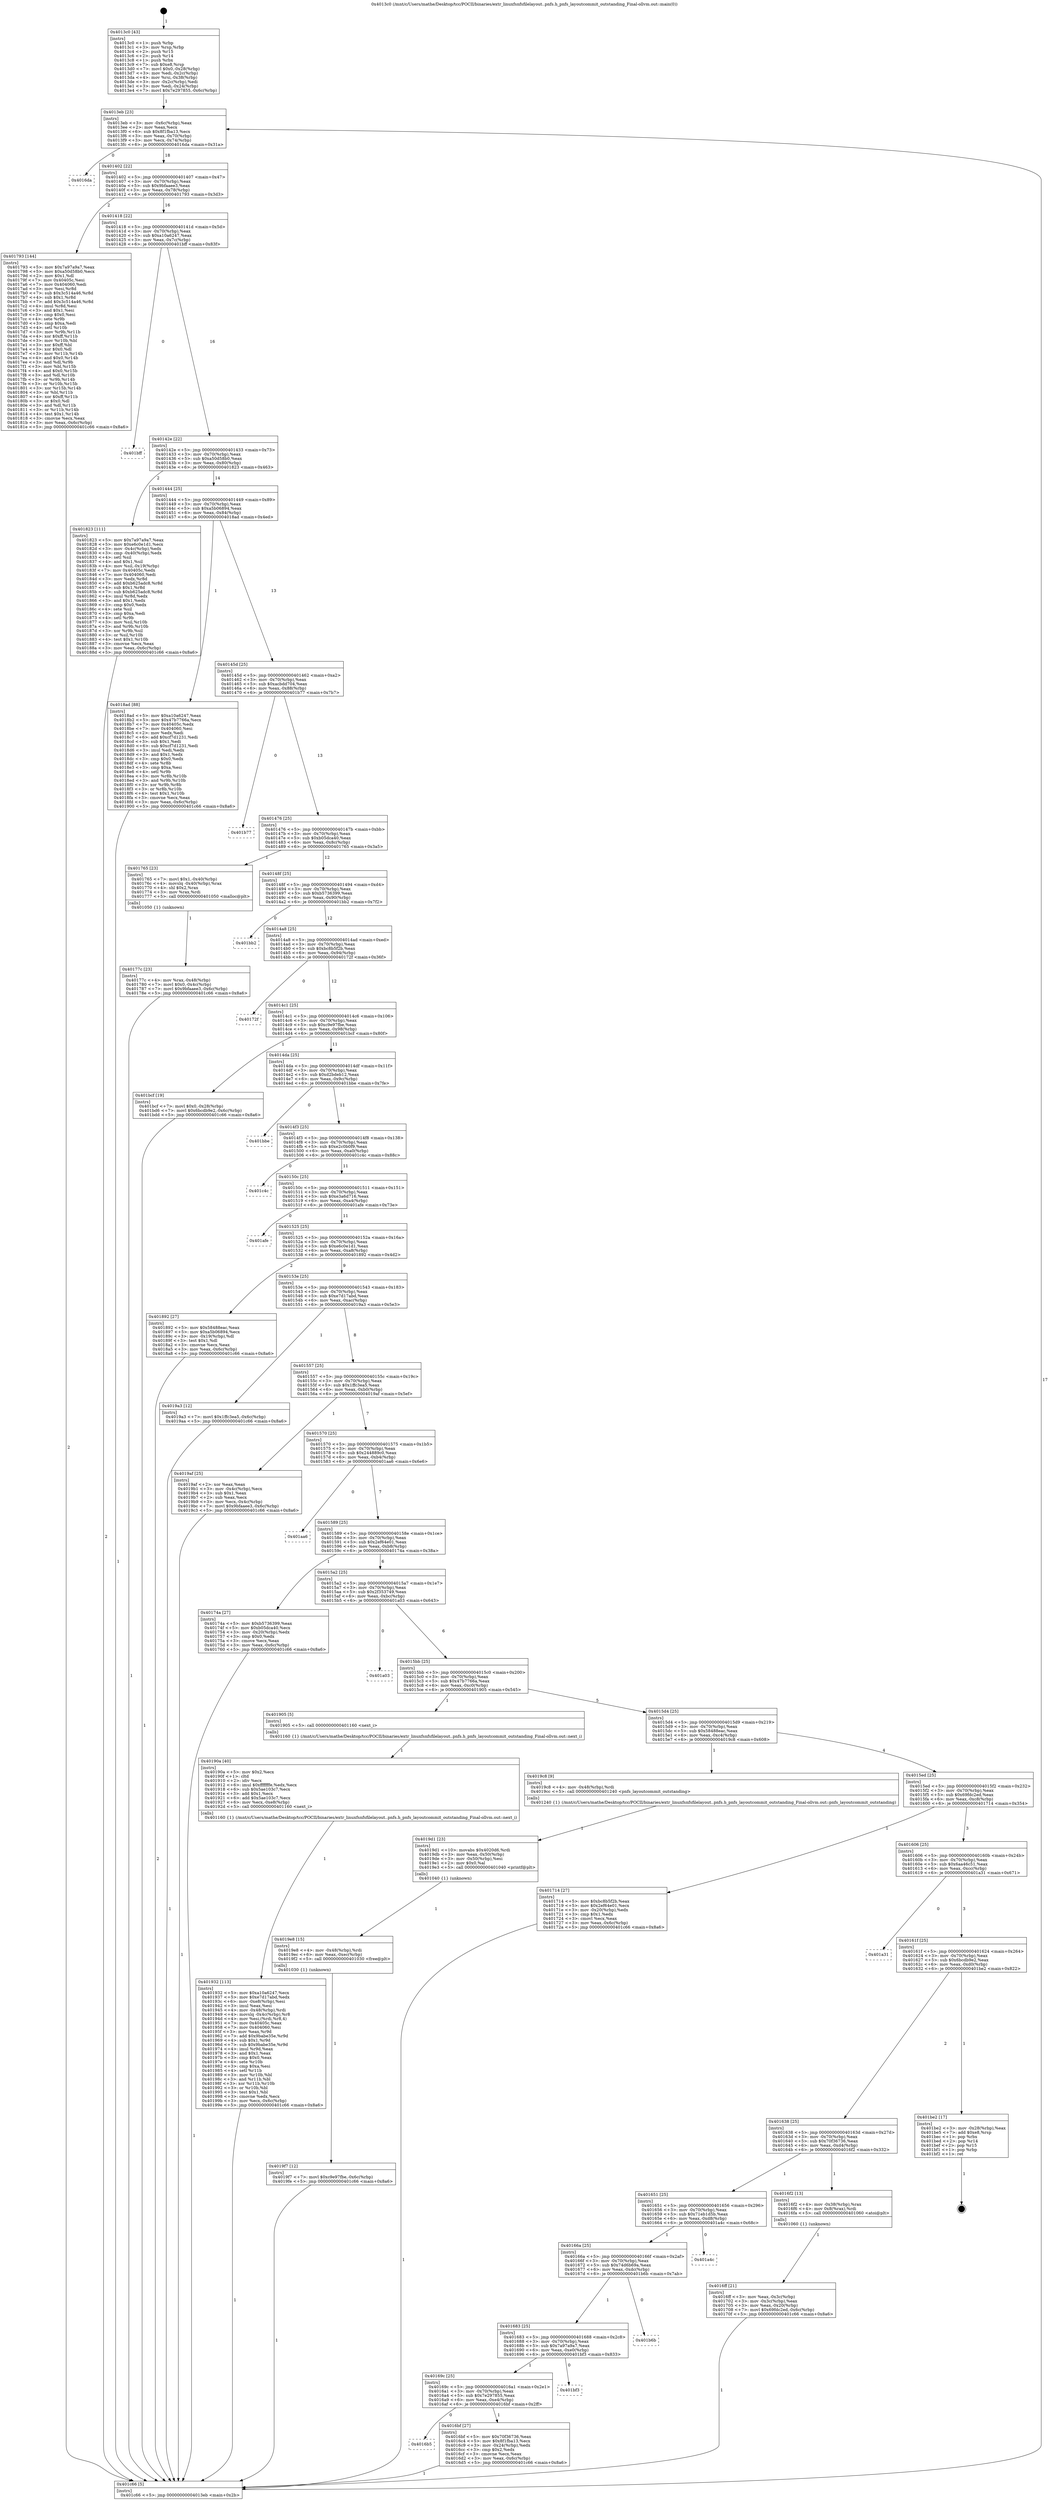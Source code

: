 digraph "0x4013c0" {
  label = "0x4013c0 (/mnt/c/Users/mathe/Desktop/tcc/POCII/binaries/extr_linuxfsnfsfilelayout..pnfs.h_pnfs_layoutcommit_outstanding_Final-ollvm.out::main(0))"
  labelloc = "t"
  node[shape=record]

  Entry [label="",width=0.3,height=0.3,shape=circle,fillcolor=black,style=filled]
  "0x4013eb" [label="{
     0x4013eb [23]\l
     | [instrs]\l
     &nbsp;&nbsp;0x4013eb \<+3\>: mov -0x6c(%rbp),%eax\l
     &nbsp;&nbsp;0x4013ee \<+2\>: mov %eax,%ecx\l
     &nbsp;&nbsp;0x4013f0 \<+6\>: sub $0x8f1fba13,%ecx\l
     &nbsp;&nbsp;0x4013f6 \<+3\>: mov %eax,-0x70(%rbp)\l
     &nbsp;&nbsp;0x4013f9 \<+3\>: mov %ecx,-0x74(%rbp)\l
     &nbsp;&nbsp;0x4013fc \<+6\>: je 00000000004016da \<main+0x31a\>\l
  }"]
  "0x4016da" [label="{
     0x4016da\l
  }", style=dashed]
  "0x401402" [label="{
     0x401402 [22]\l
     | [instrs]\l
     &nbsp;&nbsp;0x401402 \<+5\>: jmp 0000000000401407 \<main+0x47\>\l
     &nbsp;&nbsp;0x401407 \<+3\>: mov -0x70(%rbp),%eax\l
     &nbsp;&nbsp;0x40140a \<+5\>: sub $0x9bfaaee3,%eax\l
     &nbsp;&nbsp;0x40140f \<+3\>: mov %eax,-0x78(%rbp)\l
     &nbsp;&nbsp;0x401412 \<+6\>: je 0000000000401793 \<main+0x3d3\>\l
  }"]
  Exit [label="",width=0.3,height=0.3,shape=circle,fillcolor=black,style=filled,peripheries=2]
  "0x401793" [label="{
     0x401793 [144]\l
     | [instrs]\l
     &nbsp;&nbsp;0x401793 \<+5\>: mov $0x7a97a9a7,%eax\l
     &nbsp;&nbsp;0x401798 \<+5\>: mov $0xa50d58b0,%ecx\l
     &nbsp;&nbsp;0x40179d \<+2\>: mov $0x1,%dl\l
     &nbsp;&nbsp;0x40179f \<+7\>: mov 0x40405c,%esi\l
     &nbsp;&nbsp;0x4017a6 \<+7\>: mov 0x404060,%edi\l
     &nbsp;&nbsp;0x4017ad \<+3\>: mov %esi,%r8d\l
     &nbsp;&nbsp;0x4017b0 \<+7\>: sub $0x3c514a46,%r8d\l
     &nbsp;&nbsp;0x4017b7 \<+4\>: sub $0x1,%r8d\l
     &nbsp;&nbsp;0x4017bb \<+7\>: add $0x3c514a46,%r8d\l
     &nbsp;&nbsp;0x4017c2 \<+4\>: imul %r8d,%esi\l
     &nbsp;&nbsp;0x4017c6 \<+3\>: and $0x1,%esi\l
     &nbsp;&nbsp;0x4017c9 \<+3\>: cmp $0x0,%esi\l
     &nbsp;&nbsp;0x4017cc \<+4\>: sete %r9b\l
     &nbsp;&nbsp;0x4017d0 \<+3\>: cmp $0xa,%edi\l
     &nbsp;&nbsp;0x4017d3 \<+4\>: setl %r10b\l
     &nbsp;&nbsp;0x4017d7 \<+3\>: mov %r9b,%r11b\l
     &nbsp;&nbsp;0x4017da \<+4\>: xor $0xff,%r11b\l
     &nbsp;&nbsp;0x4017de \<+3\>: mov %r10b,%bl\l
     &nbsp;&nbsp;0x4017e1 \<+3\>: xor $0xff,%bl\l
     &nbsp;&nbsp;0x4017e4 \<+3\>: xor $0x0,%dl\l
     &nbsp;&nbsp;0x4017e7 \<+3\>: mov %r11b,%r14b\l
     &nbsp;&nbsp;0x4017ea \<+4\>: and $0x0,%r14b\l
     &nbsp;&nbsp;0x4017ee \<+3\>: and %dl,%r9b\l
     &nbsp;&nbsp;0x4017f1 \<+3\>: mov %bl,%r15b\l
     &nbsp;&nbsp;0x4017f4 \<+4\>: and $0x0,%r15b\l
     &nbsp;&nbsp;0x4017f8 \<+3\>: and %dl,%r10b\l
     &nbsp;&nbsp;0x4017fb \<+3\>: or %r9b,%r14b\l
     &nbsp;&nbsp;0x4017fe \<+3\>: or %r10b,%r15b\l
     &nbsp;&nbsp;0x401801 \<+3\>: xor %r15b,%r14b\l
     &nbsp;&nbsp;0x401804 \<+3\>: or %bl,%r11b\l
     &nbsp;&nbsp;0x401807 \<+4\>: xor $0xff,%r11b\l
     &nbsp;&nbsp;0x40180b \<+3\>: or $0x0,%dl\l
     &nbsp;&nbsp;0x40180e \<+3\>: and %dl,%r11b\l
     &nbsp;&nbsp;0x401811 \<+3\>: or %r11b,%r14b\l
     &nbsp;&nbsp;0x401814 \<+4\>: test $0x1,%r14b\l
     &nbsp;&nbsp;0x401818 \<+3\>: cmovne %ecx,%eax\l
     &nbsp;&nbsp;0x40181b \<+3\>: mov %eax,-0x6c(%rbp)\l
     &nbsp;&nbsp;0x40181e \<+5\>: jmp 0000000000401c66 \<main+0x8a6\>\l
  }"]
  "0x401418" [label="{
     0x401418 [22]\l
     | [instrs]\l
     &nbsp;&nbsp;0x401418 \<+5\>: jmp 000000000040141d \<main+0x5d\>\l
     &nbsp;&nbsp;0x40141d \<+3\>: mov -0x70(%rbp),%eax\l
     &nbsp;&nbsp;0x401420 \<+5\>: sub $0xa10a6247,%eax\l
     &nbsp;&nbsp;0x401425 \<+3\>: mov %eax,-0x7c(%rbp)\l
     &nbsp;&nbsp;0x401428 \<+6\>: je 0000000000401bff \<main+0x83f\>\l
  }"]
  "0x4019f7" [label="{
     0x4019f7 [12]\l
     | [instrs]\l
     &nbsp;&nbsp;0x4019f7 \<+7\>: movl $0xc9e97fbe,-0x6c(%rbp)\l
     &nbsp;&nbsp;0x4019fe \<+5\>: jmp 0000000000401c66 \<main+0x8a6\>\l
  }"]
  "0x401bff" [label="{
     0x401bff\l
  }", style=dashed]
  "0x40142e" [label="{
     0x40142e [22]\l
     | [instrs]\l
     &nbsp;&nbsp;0x40142e \<+5\>: jmp 0000000000401433 \<main+0x73\>\l
     &nbsp;&nbsp;0x401433 \<+3\>: mov -0x70(%rbp),%eax\l
     &nbsp;&nbsp;0x401436 \<+5\>: sub $0xa50d58b0,%eax\l
     &nbsp;&nbsp;0x40143b \<+3\>: mov %eax,-0x80(%rbp)\l
     &nbsp;&nbsp;0x40143e \<+6\>: je 0000000000401823 \<main+0x463\>\l
  }"]
  "0x4019e8" [label="{
     0x4019e8 [15]\l
     | [instrs]\l
     &nbsp;&nbsp;0x4019e8 \<+4\>: mov -0x48(%rbp),%rdi\l
     &nbsp;&nbsp;0x4019ec \<+6\>: mov %eax,-0xec(%rbp)\l
     &nbsp;&nbsp;0x4019f2 \<+5\>: call 0000000000401030 \<free@plt\>\l
     | [calls]\l
     &nbsp;&nbsp;0x401030 \{1\} (unknown)\l
  }"]
  "0x401823" [label="{
     0x401823 [111]\l
     | [instrs]\l
     &nbsp;&nbsp;0x401823 \<+5\>: mov $0x7a97a9a7,%eax\l
     &nbsp;&nbsp;0x401828 \<+5\>: mov $0xe6c0e1d1,%ecx\l
     &nbsp;&nbsp;0x40182d \<+3\>: mov -0x4c(%rbp),%edx\l
     &nbsp;&nbsp;0x401830 \<+3\>: cmp -0x40(%rbp),%edx\l
     &nbsp;&nbsp;0x401833 \<+4\>: setl %sil\l
     &nbsp;&nbsp;0x401837 \<+4\>: and $0x1,%sil\l
     &nbsp;&nbsp;0x40183b \<+4\>: mov %sil,-0x19(%rbp)\l
     &nbsp;&nbsp;0x40183f \<+7\>: mov 0x40405c,%edx\l
     &nbsp;&nbsp;0x401846 \<+7\>: mov 0x404060,%edi\l
     &nbsp;&nbsp;0x40184d \<+3\>: mov %edx,%r8d\l
     &nbsp;&nbsp;0x401850 \<+7\>: add $0xb625adc8,%r8d\l
     &nbsp;&nbsp;0x401857 \<+4\>: sub $0x1,%r8d\l
     &nbsp;&nbsp;0x40185b \<+7\>: sub $0xb625adc8,%r8d\l
     &nbsp;&nbsp;0x401862 \<+4\>: imul %r8d,%edx\l
     &nbsp;&nbsp;0x401866 \<+3\>: and $0x1,%edx\l
     &nbsp;&nbsp;0x401869 \<+3\>: cmp $0x0,%edx\l
     &nbsp;&nbsp;0x40186c \<+4\>: sete %sil\l
     &nbsp;&nbsp;0x401870 \<+3\>: cmp $0xa,%edi\l
     &nbsp;&nbsp;0x401873 \<+4\>: setl %r9b\l
     &nbsp;&nbsp;0x401877 \<+3\>: mov %sil,%r10b\l
     &nbsp;&nbsp;0x40187a \<+3\>: and %r9b,%r10b\l
     &nbsp;&nbsp;0x40187d \<+3\>: xor %r9b,%sil\l
     &nbsp;&nbsp;0x401880 \<+3\>: or %sil,%r10b\l
     &nbsp;&nbsp;0x401883 \<+4\>: test $0x1,%r10b\l
     &nbsp;&nbsp;0x401887 \<+3\>: cmovne %ecx,%eax\l
     &nbsp;&nbsp;0x40188a \<+3\>: mov %eax,-0x6c(%rbp)\l
     &nbsp;&nbsp;0x40188d \<+5\>: jmp 0000000000401c66 \<main+0x8a6\>\l
  }"]
  "0x401444" [label="{
     0x401444 [25]\l
     | [instrs]\l
     &nbsp;&nbsp;0x401444 \<+5\>: jmp 0000000000401449 \<main+0x89\>\l
     &nbsp;&nbsp;0x401449 \<+3\>: mov -0x70(%rbp),%eax\l
     &nbsp;&nbsp;0x40144c \<+5\>: sub $0xa5b06894,%eax\l
     &nbsp;&nbsp;0x401451 \<+6\>: mov %eax,-0x84(%rbp)\l
     &nbsp;&nbsp;0x401457 \<+6\>: je 00000000004018ad \<main+0x4ed\>\l
  }"]
  "0x4019d1" [label="{
     0x4019d1 [23]\l
     | [instrs]\l
     &nbsp;&nbsp;0x4019d1 \<+10\>: movabs $0x4020d6,%rdi\l
     &nbsp;&nbsp;0x4019db \<+3\>: mov %eax,-0x50(%rbp)\l
     &nbsp;&nbsp;0x4019de \<+3\>: mov -0x50(%rbp),%esi\l
     &nbsp;&nbsp;0x4019e1 \<+2\>: mov $0x0,%al\l
     &nbsp;&nbsp;0x4019e3 \<+5\>: call 0000000000401040 \<printf@plt\>\l
     | [calls]\l
     &nbsp;&nbsp;0x401040 \{1\} (unknown)\l
  }"]
  "0x4018ad" [label="{
     0x4018ad [88]\l
     | [instrs]\l
     &nbsp;&nbsp;0x4018ad \<+5\>: mov $0xa10a6247,%eax\l
     &nbsp;&nbsp;0x4018b2 \<+5\>: mov $0x47b7766a,%ecx\l
     &nbsp;&nbsp;0x4018b7 \<+7\>: mov 0x40405c,%edx\l
     &nbsp;&nbsp;0x4018be \<+7\>: mov 0x404060,%esi\l
     &nbsp;&nbsp;0x4018c5 \<+2\>: mov %edx,%edi\l
     &nbsp;&nbsp;0x4018c7 \<+6\>: add $0xcf7d1231,%edi\l
     &nbsp;&nbsp;0x4018cd \<+3\>: sub $0x1,%edi\l
     &nbsp;&nbsp;0x4018d0 \<+6\>: sub $0xcf7d1231,%edi\l
     &nbsp;&nbsp;0x4018d6 \<+3\>: imul %edi,%edx\l
     &nbsp;&nbsp;0x4018d9 \<+3\>: and $0x1,%edx\l
     &nbsp;&nbsp;0x4018dc \<+3\>: cmp $0x0,%edx\l
     &nbsp;&nbsp;0x4018df \<+4\>: sete %r8b\l
     &nbsp;&nbsp;0x4018e3 \<+3\>: cmp $0xa,%esi\l
     &nbsp;&nbsp;0x4018e6 \<+4\>: setl %r9b\l
     &nbsp;&nbsp;0x4018ea \<+3\>: mov %r8b,%r10b\l
     &nbsp;&nbsp;0x4018ed \<+3\>: and %r9b,%r10b\l
     &nbsp;&nbsp;0x4018f0 \<+3\>: xor %r9b,%r8b\l
     &nbsp;&nbsp;0x4018f3 \<+3\>: or %r8b,%r10b\l
     &nbsp;&nbsp;0x4018f6 \<+4\>: test $0x1,%r10b\l
     &nbsp;&nbsp;0x4018fa \<+3\>: cmovne %ecx,%eax\l
     &nbsp;&nbsp;0x4018fd \<+3\>: mov %eax,-0x6c(%rbp)\l
     &nbsp;&nbsp;0x401900 \<+5\>: jmp 0000000000401c66 \<main+0x8a6\>\l
  }"]
  "0x40145d" [label="{
     0x40145d [25]\l
     | [instrs]\l
     &nbsp;&nbsp;0x40145d \<+5\>: jmp 0000000000401462 \<main+0xa2\>\l
     &nbsp;&nbsp;0x401462 \<+3\>: mov -0x70(%rbp),%eax\l
     &nbsp;&nbsp;0x401465 \<+5\>: sub $0xacbdd704,%eax\l
     &nbsp;&nbsp;0x40146a \<+6\>: mov %eax,-0x88(%rbp)\l
     &nbsp;&nbsp;0x401470 \<+6\>: je 0000000000401b77 \<main+0x7b7\>\l
  }"]
  "0x401932" [label="{
     0x401932 [113]\l
     | [instrs]\l
     &nbsp;&nbsp;0x401932 \<+5\>: mov $0xa10a6247,%ecx\l
     &nbsp;&nbsp;0x401937 \<+5\>: mov $0xe7d17abd,%edx\l
     &nbsp;&nbsp;0x40193c \<+6\>: mov -0xe8(%rbp),%esi\l
     &nbsp;&nbsp;0x401942 \<+3\>: imul %eax,%esi\l
     &nbsp;&nbsp;0x401945 \<+4\>: mov -0x48(%rbp),%rdi\l
     &nbsp;&nbsp;0x401949 \<+4\>: movslq -0x4c(%rbp),%r8\l
     &nbsp;&nbsp;0x40194d \<+4\>: mov %esi,(%rdi,%r8,4)\l
     &nbsp;&nbsp;0x401951 \<+7\>: mov 0x40405c,%eax\l
     &nbsp;&nbsp;0x401958 \<+7\>: mov 0x404060,%esi\l
     &nbsp;&nbsp;0x40195f \<+3\>: mov %eax,%r9d\l
     &nbsp;&nbsp;0x401962 \<+7\>: add $0x9babe35e,%r9d\l
     &nbsp;&nbsp;0x401969 \<+4\>: sub $0x1,%r9d\l
     &nbsp;&nbsp;0x40196d \<+7\>: sub $0x9babe35e,%r9d\l
     &nbsp;&nbsp;0x401974 \<+4\>: imul %r9d,%eax\l
     &nbsp;&nbsp;0x401978 \<+3\>: and $0x1,%eax\l
     &nbsp;&nbsp;0x40197b \<+3\>: cmp $0x0,%eax\l
     &nbsp;&nbsp;0x40197e \<+4\>: sete %r10b\l
     &nbsp;&nbsp;0x401982 \<+3\>: cmp $0xa,%esi\l
     &nbsp;&nbsp;0x401985 \<+4\>: setl %r11b\l
     &nbsp;&nbsp;0x401989 \<+3\>: mov %r10b,%bl\l
     &nbsp;&nbsp;0x40198c \<+3\>: and %r11b,%bl\l
     &nbsp;&nbsp;0x40198f \<+3\>: xor %r11b,%r10b\l
     &nbsp;&nbsp;0x401992 \<+3\>: or %r10b,%bl\l
     &nbsp;&nbsp;0x401995 \<+3\>: test $0x1,%bl\l
     &nbsp;&nbsp;0x401998 \<+3\>: cmovne %edx,%ecx\l
     &nbsp;&nbsp;0x40199b \<+3\>: mov %ecx,-0x6c(%rbp)\l
     &nbsp;&nbsp;0x40199e \<+5\>: jmp 0000000000401c66 \<main+0x8a6\>\l
  }"]
  "0x401b77" [label="{
     0x401b77\l
  }", style=dashed]
  "0x401476" [label="{
     0x401476 [25]\l
     | [instrs]\l
     &nbsp;&nbsp;0x401476 \<+5\>: jmp 000000000040147b \<main+0xbb\>\l
     &nbsp;&nbsp;0x40147b \<+3\>: mov -0x70(%rbp),%eax\l
     &nbsp;&nbsp;0x40147e \<+5\>: sub $0xb05dca40,%eax\l
     &nbsp;&nbsp;0x401483 \<+6\>: mov %eax,-0x8c(%rbp)\l
     &nbsp;&nbsp;0x401489 \<+6\>: je 0000000000401765 \<main+0x3a5\>\l
  }"]
  "0x40190a" [label="{
     0x40190a [40]\l
     | [instrs]\l
     &nbsp;&nbsp;0x40190a \<+5\>: mov $0x2,%ecx\l
     &nbsp;&nbsp;0x40190f \<+1\>: cltd\l
     &nbsp;&nbsp;0x401910 \<+2\>: idiv %ecx\l
     &nbsp;&nbsp;0x401912 \<+6\>: imul $0xfffffffe,%edx,%ecx\l
     &nbsp;&nbsp;0x401918 \<+6\>: sub $0x5ae103c7,%ecx\l
     &nbsp;&nbsp;0x40191e \<+3\>: add $0x1,%ecx\l
     &nbsp;&nbsp;0x401921 \<+6\>: add $0x5ae103c7,%ecx\l
     &nbsp;&nbsp;0x401927 \<+6\>: mov %ecx,-0xe8(%rbp)\l
     &nbsp;&nbsp;0x40192d \<+5\>: call 0000000000401160 \<next_i\>\l
     | [calls]\l
     &nbsp;&nbsp;0x401160 \{1\} (/mnt/c/Users/mathe/Desktop/tcc/POCII/binaries/extr_linuxfsnfsfilelayout..pnfs.h_pnfs_layoutcommit_outstanding_Final-ollvm.out::next_i)\l
  }"]
  "0x401765" [label="{
     0x401765 [23]\l
     | [instrs]\l
     &nbsp;&nbsp;0x401765 \<+7\>: movl $0x1,-0x40(%rbp)\l
     &nbsp;&nbsp;0x40176c \<+4\>: movslq -0x40(%rbp),%rax\l
     &nbsp;&nbsp;0x401770 \<+4\>: shl $0x2,%rax\l
     &nbsp;&nbsp;0x401774 \<+3\>: mov %rax,%rdi\l
     &nbsp;&nbsp;0x401777 \<+5\>: call 0000000000401050 \<malloc@plt\>\l
     | [calls]\l
     &nbsp;&nbsp;0x401050 \{1\} (unknown)\l
  }"]
  "0x40148f" [label="{
     0x40148f [25]\l
     | [instrs]\l
     &nbsp;&nbsp;0x40148f \<+5\>: jmp 0000000000401494 \<main+0xd4\>\l
     &nbsp;&nbsp;0x401494 \<+3\>: mov -0x70(%rbp),%eax\l
     &nbsp;&nbsp;0x401497 \<+5\>: sub $0xb5736399,%eax\l
     &nbsp;&nbsp;0x40149c \<+6\>: mov %eax,-0x90(%rbp)\l
     &nbsp;&nbsp;0x4014a2 \<+6\>: je 0000000000401bb2 \<main+0x7f2\>\l
  }"]
  "0x40177c" [label="{
     0x40177c [23]\l
     | [instrs]\l
     &nbsp;&nbsp;0x40177c \<+4\>: mov %rax,-0x48(%rbp)\l
     &nbsp;&nbsp;0x401780 \<+7\>: movl $0x0,-0x4c(%rbp)\l
     &nbsp;&nbsp;0x401787 \<+7\>: movl $0x9bfaaee3,-0x6c(%rbp)\l
     &nbsp;&nbsp;0x40178e \<+5\>: jmp 0000000000401c66 \<main+0x8a6\>\l
  }"]
  "0x401bb2" [label="{
     0x401bb2\l
  }", style=dashed]
  "0x4014a8" [label="{
     0x4014a8 [25]\l
     | [instrs]\l
     &nbsp;&nbsp;0x4014a8 \<+5\>: jmp 00000000004014ad \<main+0xed\>\l
     &nbsp;&nbsp;0x4014ad \<+3\>: mov -0x70(%rbp),%eax\l
     &nbsp;&nbsp;0x4014b0 \<+5\>: sub $0xbc8b5f2b,%eax\l
     &nbsp;&nbsp;0x4014b5 \<+6\>: mov %eax,-0x94(%rbp)\l
     &nbsp;&nbsp;0x4014bb \<+6\>: je 000000000040172f \<main+0x36f\>\l
  }"]
  "0x4016ff" [label="{
     0x4016ff [21]\l
     | [instrs]\l
     &nbsp;&nbsp;0x4016ff \<+3\>: mov %eax,-0x3c(%rbp)\l
     &nbsp;&nbsp;0x401702 \<+3\>: mov -0x3c(%rbp),%eax\l
     &nbsp;&nbsp;0x401705 \<+3\>: mov %eax,-0x20(%rbp)\l
     &nbsp;&nbsp;0x401708 \<+7\>: movl $0x69fdc2ed,-0x6c(%rbp)\l
     &nbsp;&nbsp;0x40170f \<+5\>: jmp 0000000000401c66 \<main+0x8a6\>\l
  }"]
  "0x40172f" [label="{
     0x40172f\l
  }", style=dashed]
  "0x4014c1" [label="{
     0x4014c1 [25]\l
     | [instrs]\l
     &nbsp;&nbsp;0x4014c1 \<+5\>: jmp 00000000004014c6 \<main+0x106\>\l
     &nbsp;&nbsp;0x4014c6 \<+3\>: mov -0x70(%rbp),%eax\l
     &nbsp;&nbsp;0x4014c9 \<+5\>: sub $0xc9e97fbe,%eax\l
     &nbsp;&nbsp;0x4014ce \<+6\>: mov %eax,-0x98(%rbp)\l
     &nbsp;&nbsp;0x4014d4 \<+6\>: je 0000000000401bcf \<main+0x80f\>\l
  }"]
  "0x4013c0" [label="{
     0x4013c0 [43]\l
     | [instrs]\l
     &nbsp;&nbsp;0x4013c0 \<+1\>: push %rbp\l
     &nbsp;&nbsp;0x4013c1 \<+3\>: mov %rsp,%rbp\l
     &nbsp;&nbsp;0x4013c4 \<+2\>: push %r15\l
     &nbsp;&nbsp;0x4013c6 \<+2\>: push %r14\l
     &nbsp;&nbsp;0x4013c8 \<+1\>: push %rbx\l
     &nbsp;&nbsp;0x4013c9 \<+7\>: sub $0xe8,%rsp\l
     &nbsp;&nbsp;0x4013d0 \<+7\>: movl $0x0,-0x28(%rbp)\l
     &nbsp;&nbsp;0x4013d7 \<+3\>: mov %edi,-0x2c(%rbp)\l
     &nbsp;&nbsp;0x4013da \<+4\>: mov %rsi,-0x38(%rbp)\l
     &nbsp;&nbsp;0x4013de \<+3\>: mov -0x2c(%rbp),%edi\l
     &nbsp;&nbsp;0x4013e1 \<+3\>: mov %edi,-0x24(%rbp)\l
     &nbsp;&nbsp;0x4013e4 \<+7\>: movl $0x7e297855,-0x6c(%rbp)\l
  }"]
  "0x401bcf" [label="{
     0x401bcf [19]\l
     | [instrs]\l
     &nbsp;&nbsp;0x401bcf \<+7\>: movl $0x0,-0x28(%rbp)\l
     &nbsp;&nbsp;0x401bd6 \<+7\>: movl $0x6bcdb9e2,-0x6c(%rbp)\l
     &nbsp;&nbsp;0x401bdd \<+5\>: jmp 0000000000401c66 \<main+0x8a6\>\l
  }"]
  "0x4014da" [label="{
     0x4014da [25]\l
     | [instrs]\l
     &nbsp;&nbsp;0x4014da \<+5\>: jmp 00000000004014df \<main+0x11f\>\l
     &nbsp;&nbsp;0x4014df \<+3\>: mov -0x70(%rbp),%eax\l
     &nbsp;&nbsp;0x4014e2 \<+5\>: sub $0xd2bdeb12,%eax\l
     &nbsp;&nbsp;0x4014e7 \<+6\>: mov %eax,-0x9c(%rbp)\l
     &nbsp;&nbsp;0x4014ed \<+6\>: je 0000000000401bbe \<main+0x7fe\>\l
  }"]
  "0x401c66" [label="{
     0x401c66 [5]\l
     | [instrs]\l
     &nbsp;&nbsp;0x401c66 \<+5\>: jmp 00000000004013eb \<main+0x2b\>\l
  }"]
  "0x401bbe" [label="{
     0x401bbe\l
  }", style=dashed]
  "0x4014f3" [label="{
     0x4014f3 [25]\l
     | [instrs]\l
     &nbsp;&nbsp;0x4014f3 \<+5\>: jmp 00000000004014f8 \<main+0x138\>\l
     &nbsp;&nbsp;0x4014f8 \<+3\>: mov -0x70(%rbp),%eax\l
     &nbsp;&nbsp;0x4014fb \<+5\>: sub $0xe2c0b0f9,%eax\l
     &nbsp;&nbsp;0x401500 \<+6\>: mov %eax,-0xa0(%rbp)\l
     &nbsp;&nbsp;0x401506 \<+6\>: je 0000000000401c4c \<main+0x88c\>\l
  }"]
  "0x4016b5" [label="{
     0x4016b5\l
  }", style=dashed]
  "0x401c4c" [label="{
     0x401c4c\l
  }", style=dashed]
  "0x40150c" [label="{
     0x40150c [25]\l
     | [instrs]\l
     &nbsp;&nbsp;0x40150c \<+5\>: jmp 0000000000401511 \<main+0x151\>\l
     &nbsp;&nbsp;0x401511 \<+3\>: mov -0x70(%rbp),%eax\l
     &nbsp;&nbsp;0x401514 \<+5\>: sub $0xe3a6d716,%eax\l
     &nbsp;&nbsp;0x401519 \<+6\>: mov %eax,-0xa4(%rbp)\l
     &nbsp;&nbsp;0x40151f \<+6\>: je 0000000000401afe \<main+0x73e\>\l
  }"]
  "0x4016bf" [label="{
     0x4016bf [27]\l
     | [instrs]\l
     &nbsp;&nbsp;0x4016bf \<+5\>: mov $0x70f36736,%eax\l
     &nbsp;&nbsp;0x4016c4 \<+5\>: mov $0x8f1fba13,%ecx\l
     &nbsp;&nbsp;0x4016c9 \<+3\>: mov -0x24(%rbp),%edx\l
     &nbsp;&nbsp;0x4016cc \<+3\>: cmp $0x2,%edx\l
     &nbsp;&nbsp;0x4016cf \<+3\>: cmovne %ecx,%eax\l
     &nbsp;&nbsp;0x4016d2 \<+3\>: mov %eax,-0x6c(%rbp)\l
     &nbsp;&nbsp;0x4016d5 \<+5\>: jmp 0000000000401c66 \<main+0x8a6\>\l
  }"]
  "0x401afe" [label="{
     0x401afe\l
  }", style=dashed]
  "0x401525" [label="{
     0x401525 [25]\l
     | [instrs]\l
     &nbsp;&nbsp;0x401525 \<+5\>: jmp 000000000040152a \<main+0x16a\>\l
     &nbsp;&nbsp;0x40152a \<+3\>: mov -0x70(%rbp),%eax\l
     &nbsp;&nbsp;0x40152d \<+5\>: sub $0xe6c0e1d1,%eax\l
     &nbsp;&nbsp;0x401532 \<+6\>: mov %eax,-0xa8(%rbp)\l
     &nbsp;&nbsp;0x401538 \<+6\>: je 0000000000401892 \<main+0x4d2\>\l
  }"]
  "0x40169c" [label="{
     0x40169c [25]\l
     | [instrs]\l
     &nbsp;&nbsp;0x40169c \<+5\>: jmp 00000000004016a1 \<main+0x2e1\>\l
     &nbsp;&nbsp;0x4016a1 \<+3\>: mov -0x70(%rbp),%eax\l
     &nbsp;&nbsp;0x4016a4 \<+5\>: sub $0x7e297855,%eax\l
     &nbsp;&nbsp;0x4016a9 \<+6\>: mov %eax,-0xe4(%rbp)\l
     &nbsp;&nbsp;0x4016af \<+6\>: je 00000000004016bf \<main+0x2ff\>\l
  }"]
  "0x401892" [label="{
     0x401892 [27]\l
     | [instrs]\l
     &nbsp;&nbsp;0x401892 \<+5\>: mov $0x58488eac,%eax\l
     &nbsp;&nbsp;0x401897 \<+5\>: mov $0xa5b06894,%ecx\l
     &nbsp;&nbsp;0x40189c \<+3\>: mov -0x19(%rbp),%dl\l
     &nbsp;&nbsp;0x40189f \<+3\>: test $0x1,%dl\l
     &nbsp;&nbsp;0x4018a2 \<+3\>: cmovne %ecx,%eax\l
     &nbsp;&nbsp;0x4018a5 \<+3\>: mov %eax,-0x6c(%rbp)\l
     &nbsp;&nbsp;0x4018a8 \<+5\>: jmp 0000000000401c66 \<main+0x8a6\>\l
  }"]
  "0x40153e" [label="{
     0x40153e [25]\l
     | [instrs]\l
     &nbsp;&nbsp;0x40153e \<+5\>: jmp 0000000000401543 \<main+0x183\>\l
     &nbsp;&nbsp;0x401543 \<+3\>: mov -0x70(%rbp),%eax\l
     &nbsp;&nbsp;0x401546 \<+5\>: sub $0xe7d17abd,%eax\l
     &nbsp;&nbsp;0x40154b \<+6\>: mov %eax,-0xac(%rbp)\l
     &nbsp;&nbsp;0x401551 \<+6\>: je 00000000004019a3 \<main+0x5e3\>\l
  }"]
  "0x401bf3" [label="{
     0x401bf3\l
  }", style=dashed]
  "0x4019a3" [label="{
     0x4019a3 [12]\l
     | [instrs]\l
     &nbsp;&nbsp;0x4019a3 \<+7\>: movl $0x1ffc3ea5,-0x6c(%rbp)\l
     &nbsp;&nbsp;0x4019aa \<+5\>: jmp 0000000000401c66 \<main+0x8a6\>\l
  }"]
  "0x401557" [label="{
     0x401557 [25]\l
     | [instrs]\l
     &nbsp;&nbsp;0x401557 \<+5\>: jmp 000000000040155c \<main+0x19c\>\l
     &nbsp;&nbsp;0x40155c \<+3\>: mov -0x70(%rbp),%eax\l
     &nbsp;&nbsp;0x40155f \<+5\>: sub $0x1ffc3ea5,%eax\l
     &nbsp;&nbsp;0x401564 \<+6\>: mov %eax,-0xb0(%rbp)\l
     &nbsp;&nbsp;0x40156a \<+6\>: je 00000000004019af \<main+0x5ef\>\l
  }"]
  "0x401683" [label="{
     0x401683 [25]\l
     | [instrs]\l
     &nbsp;&nbsp;0x401683 \<+5\>: jmp 0000000000401688 \<main+0x2c8\>\l
     &nbsp;&nbsp;0x401688 \<+3\>: mov -0x70(%rbp),%eax\l
     &nbsp;&nbsp;0x40168b \<+5\>: sub $0x7a97a9a7,%eax\l
     &nbsp;&nbsp;0x401690 \<+6\>: mov %eax,-0xe0(%rbp)\l
     &nbsp;&nbsp;0x401696 \<+6\>: je 0000000000401bf3 \<main+0x833\>\l
  }"]
  "0x4019af" [label="{
     0x4019af [25]\l
     | [instrs]\l
     &nbsp;&nbsp;0x4019af \<+2\>: xor %eax,%eax\l
     &nbsp;&nbsp;0x4019b1 \<+3\>: mov -0x4c(%rbp),%ecx\l
     &nbsp;&nbsp;0x4019b4 \<+3\>: sub $0x1,%eax\l
     &nbsp;&nbsp;0x4019b7 \<+2\>: sub %eax,%ecx\l
     &nbsp;&nbsp;0x4019b9 \<+3\>: mov %ecx,-0x4c(%rbp)\l
     &nbsp;&nbsp;0x4019bc \<+7\>: movl $0x9bfaaee3,-0x6c(%rbp)\l
     &nbsp;&nbsp;0x4019c3 \<+5\>: jmp 0000000000401c66 \<main+0x8a6\>\l
  }"]
  "0x401570" [label="{
     0x401570 [25]\l
     | [instrs]\l
     &nbsp;&nbsp;0x401570 \<+5\>: jmp 0000000000401575 \<main+0x1b5\>\l
     &nbsp;&nbsp;0x401575 \<+3\>: mov -0x70(%rbp),%eax\l
     &nbsp;&nbsp;0x401578 \<+5\>: sub $0x244889c0,%eax\l
     &nbsp;&nbsp;0x40157d \<+6\>: mov %eax,-0xb4(%rbp)\l
     &nbsp;&nbsp;0x401583 \<+6\>: je 0000000000401aa6 \<main+0x6e6\>\l
  }"]
  "0x401b6b" [label="{
     0x401b6b\l
  }", style=dashed]
  "0x401aa6" [label="{
     0x401aa6\l
  }", style=dashed]
  "0x401589" [label="{
     0x401589 [25]\l
     | [instrs]\l
     &nbsp;&nbsp;0x401589 \<+5\>: jmp 000000000040158e \<main+0x1ce\>\l
     &nbsp;&nbsp;0x40158e \<+3\>: mov -0x70(%rbp),%eax\l
     &nbsp;&nbsp;0x401591 \<+5\>: sub $0x2ef64e01,%eax\l
     &nbsp;&nbsp;0x401596 \<+6\>: mov %eax,-0xb8(%rbp)\l
     &nbsp;&nbsp;0x40159c \<+6\>: je 000000000040174a \<main+0x38a\>\l
  }"]
  "0x40166a" [label="{
     0x40166a [25]\l
     | [instrs]\l
     &nbsp;&nbsp;0x40166a \<+5\>: jmp 000000000040166f \<main+0x2af\>\l
     &nbsp;&nbsp;0x40166f \<+3\>: mov -0x70(%rbp),%eax\l
     &nbsp;&nbsp;0x401672 \<+5\>: sub $0x74d6b69a,%eax\l
     &nbsp;&nbsp;0x401677 \<+6\>: mov %eax,-0xdc(%rbp)\l
     &nbsp;&nbsp;0x40167d \<+6\>: je 0000000000401b6b \<main+0x7ab\>\l
  }"]
  "0x40174a" [label="{
     0x40174a [27]\l
     | [instrs]\l
     &nbsp;&nbsp;0x40174a \<+5\>: mov $0xb5736399,%eax\l
     &nbsp;&nbsp;0x40174f \<+5\>: mov $0xb05dca40,%ecx\l
     &nbsp;&nbsp;0x401754 \<+3\>: mov -0x20(%rbp),%edx\l
     &nbsp;&nbsp;0x401757 \<+3\>: cmp $0x0,%edx\l
     &nbsp;&nbsp;0x40175a \<+3\>: cmove %ecx,%eax\l
     &nbsp;&nbsp;0x40175d \<+3\>: mov %eax,-0x6c(%rbp)\l
     &nbsp;&nbsp;0x401760 \<+5\>: jmp 0000000000401c66 \<main+0x8a6\>\l
  }"]
  "0x4015a2" [label="{
     0x4015a2 [25]\l
     | [instrs]\l
     &nbsp;&nbsp;0x4015a2 \<+5\>: jmp 00000000004015a7 \<main+0x1e7\>\l
     &nbsp;&nbsp;0x4015a7 \<+3\>: mov -0x70(%rbp),%eax\l
     &nbsp;&nbsp;0x4015aa \<+5\>: sub $0x2f353749,%eax\l
     &nbsp;&nbsp;0x4015af \<+6\>: mov %eax,-0xbc(%rbp)\l
     &nbsp;&nbsp;0x4015b5 \<+6\>: je 0000000000401a03 \<main+0x643\>\l
  }"]
  "0x401a4c" [label="{
     0x401a4c\l
  }", style=dashed]
  "0x401a03" [label="{
     0x401a03\l
  }", style=dashed]
  "0x4015bb" [label="{
     0x4015bb [25]\l
     | [instrs]\l
     &nbsp;&nbsp;0x4015bb \<+5\>: jmp 00000000004015c0 \<main+0x200\>\l
     &nbsp;&nbsp;0x4015c0 \<+3\>: mov -0x70(%rbp),%eax\l
     &nbsp;&nbsp;0x4015c3 \<+5\>: sub $0x47b7766a,%eax\l
     &nbsp;&nbsp;0x4015c8 \<+6\>: mov %eax,-0xc0(%rbp)\l
     &nbsp;&nbsp;0x4015ce \<+6\>: je 0000000000401905 \<main+0x545\>\l
  }"]
  "0x401651" [label="{
     0x401651 [25]\l
     | [instrs]\l
     &nbsp;&nbsp;0x401651 \<+5\>: jmp 0000000000401656 \<main+0x296\>\l
     &nbsp;&nbsp;0x401656 \<+3\>: mov -0x70(%rbp),%eax\l
     &nbsp;&nbsp;0x401659 \<+5\>: sub $0x71eb1d5b,%eax\l
     &nbsp;&nbsp;0x40165e \<+6\>: mov %eax,-0xd8(%rbp)\l
     &nbsp;&nbsp;0x401664 \<+6\>: je 0000000000401a4c \<main+0x68c\>\l
  }"]
  "0x401905" [label="{
     0x401905 [5]\l
     | [instrs]\l
     &nbsp;&nbsp;0x401905 \<+5\>: call 0000000000401160 \<next_i\>\l
     | [calls]\l
     &nbsp;&nbsp;0x401160 \{1\} (/mnt/c/Users/mathe/Desktop/tcc/POCII/binaries/extr_linuxfsnfsfilelayout..pnfs.h_pnfs_layoutcommit_outstanding_Final-ollvm.out::next_i)\l
  }"]
  "0x4015d4" [label="{
     0x4015d4 [25]\l
     | [instrs]\l
     &nbsp;&nbsp;0x4015d4 \<+5\>: jmp 00000000004015d9 \<main+0x219\>\l
     &nbsp;&nbsp;0x4015d9 \<+3\>: mov -0x70(%rbp),%eax\l
     &nbsp;&nbsp;0x4015dc \<+5\>: sub $0x58488eac,%eax\l
     &nbsp;&nbsp;0x4015e1 \<+6\>: mov %eax,-0xc4(%rbp)\l
     &nbsp;&nbsp;0x4015e7 \<+6\>: je 00000000004019c8 \<main+0x608\>\l
  }"]
  "0x4016f2" [label="{
     0x4016f2 [13]\l
     | [instrs]\l
     &nbsp;&nbsp;0x4016f2 \<+4\>: mov -0x38(%rbp),%rax\l
     &nbsp;&nbsp;0x4016f6 \<+4\>: mov 0x8(%rax),%rdi\l
     &nbsp;&nbsp;0x4016fa \<+5\>: call 0000000000401060 \<atoi@plt\>\l
     | [calls]\l
     &nbsp;&nbsp;0x401060 \{1\} (unknown)\l
  }"]
  "0x4019c8" [label="{
     0x4019c8 [9]\l
     | [instrs]\l
     &nbsp;&nbsp;0x4019c8 \<+4\>: mov -0x48(%rbp),%rdi\l
     &nbsp;&nbsp;0x4019cc \<+5\>: call 0000000000401240 \<pnfs_layoutcommit_outstanding\>\l
     | [calls]\l
     &nbsp;&nbsp;0x401240 \{1\} (/mnt/c/Users/mathe/Desktop/tcc/POCII/binaries/extr_linuxfsnfsfilelayout..pnfs.h_pnfs_layoutcommit_outstanding_Final-ollvm.out::pnfs_layoutcommit_outstanding)\l
  }"]
  "0x4015ed" [label="{
     0x4015ed [25]\l
     | [instrs]\l
     &nbsp;&nbsp;0x4015ed \<+5\>: jmp 00000000004015f2 \<main+0x232\>\l
     &nbsp;&nbsp;0x4015f2 \<+3\>: mov -0x70(%rbp),%eax\l
     &nbsp;&nbsp;0x4015f5 \<+5\>: sub $0x69fdc2ed,%eax\l
     &nbsp;&nbsp;0x4015fa \<+6\>: mov %eax,-0xc8(%rbp)\l
     &nbsp;&nbsp;0x401600 \<+6\>: je 0000000000401714 \<main+0x354\>\l
  }"]
  "0x401638" [label="{
     0x401638 [25]\l
     | [instrs]\l
     &nbsp;&nbsp;0x401638 \<+5\>: jmp 000000000040163d \<main+0x27d\>\l
     &nbsp;&nbsp;0x40163d \<+3\>: mov -0x70(%rbp),%eax\l
     &nbsp;&nbsp;0x401640 \<+5\>: sub $0x70f36736,%eax\l
     &nbsp;&nbsp;0x401645 \<+6\>: mov %eax,-0xd4(%rbp)\l
     &nbsp;&nbsp;0x40164b \<+6\>: je 00000000004016f2 \<main+0x332\>\l
  }"]
  "0x401714" [label="{
     0x401714 [27]\l
     | [instrs]\l
     &nbsp;&nbsp;0x401714 \<+5\>: mov $0xbc8b5f2b,%eax\l
     &nbsp;&nbsp;0x401719 \<+5\>: mov $0x2ef64e01,%ecx\l
     &nbsp;&nbsp;0x40171e \<+3\>: mov -0x20(%rbp),%edx\l
     &nbsp;&nbsp;0x401721 \<+3\>: cmp $0x1,%edx\l
     &nbsp;&nbsp;0x401724 \<+3\>: cmovl %ecx,%eax\l
     &nbsp;&nbsp;0x401727 \<+3\>: mov %eax,-0x6c(%rbp)\l
     &nbsp;&nbsp;0x40172a \<+5\>: jmp 0000000000401c66 \<main+0x8a6\>\l
  }"]
  "0x401606" [label="{
     0x401606 [25]\l
     | [instrs]\l
     &nbsp;&nbsp;0x401606 \<+5\>: jmp 000000000040160b \<main+0x24b\>\l
     &nbsp;&nbsp;0x40160b \<+3\>: mov -0x70(%rbp),%eax\l
     &nbsp;&nbsp;0x40160e \<+5\>: sub $0x6aa46c51,%eax\l
     &nbsp;&nbsp;0x401613 \<+6\>: mov %eax,-0xcc(%rbp)\l
     &nbsp;&nbsp;0x401619 \<+6\>: je 0000000000401a31 \<main+0x671\>\l
  }"]
  "0x401be2" [label="{
     0x401be2 [17]\l
     | [instrs]\l
     &nbsp;&nbsp;0x401be2 \<+3\>: mov -0x28(%rbp),%eax\l
     &nbsp;&nbsp;0x401be5 \<+7\>: add $0xe8,%rsp\l
     &nbsp;&nbsp;0x401bec \<+1\>: pop %rbx\l
     &nbsp;&nbsp;0x401bed \<+2\>: pop %r14\l
     &nbsp;&nbsp;0x401bef \<+2\>: pop %r15\l
     &nbsp;&nbsp;0x401bf1 \<+1\>: pop %rbp\l
     &nbsp;&nbsp;0x401bf2 \<+1\>: ret\l
  }"]
  "0x401a31" [label="{
     0x401a31\l
  }", style=dashed]
  "0x40161f" [label="{
     0x40161f [25]\l
     | [instrs]\l
     &nbsp;&nbsp;0x40161f \<+5\>: jmp 0000000000401624 \<main+0x264\>\l
     &nbsp;&nbsp;0x401624 \<+3\>: mov -0x70(%rbp),%eax\l
     &nbsp;&nbsp;0x401627 \<+5\>: sub $0x6bcdb9e2,%eax\l
     &nbsp;&nbsp;0x40162c \<+6\>: mov %eax,-0xd0(%rbp)\l
     &nbsp;&nbsp;0x401632 \<+6\>: je 0000000000401be2 \<main+0x822\>\l
  }"]
  Entry -> "0x4013c0" [label=" 1"]
  "0x4013eb" -> "0x4016da" [label=" 0"]
  "0x4013eb" -> "0x401402" [label=" 18"]
  "0x401be2" -> Exit [label=" 1"]
  "0x401402" -> "0x401793" [label=" 2"]
  "0x401402" -> "0x401418" [label=" 16"]
  "0x401bcf" -> "0x401c66" [label=" 1"]
  "0x401418" -> "0x401bff" [label=" 0"]
  "0x401418" -> "0x40142e" [label=" 16"]
  "0x4019f7" -> "0x401c66" [label=" 1"]
  "0x40142e" -> "0x401823" [label=" 2"]
  "0x40142e" -> "0x401444" [label=" 14"]
  "0x4019e8" -> "0x4019f7" [label=" 1"]
  "0x401444" -> "0x4018ad" [label=" 1"]
  "0x401444" -> "0x40145d" [label=" 13"]
  "0x4019d1" -> "0x4019e8" [label=" 1"]
  "0x40145d" -> "0x401b77" [label=" 0"]
  "0x40145d" -> "0x401476" [label=" 13"]
  "0x4019c8" -> "0x4019d1" [label=" 1"]
  "0x401476" -> "0x401765" [label=" 1"]
  "0x401476" -> "0x40148f" [label=" 12"]
  "0x4019af" -> "0x401c66" [label=" 1"]
  "0x40148f" -> "0x401bb2" [label=" 0"]
  "0x40148f" -> "0x4014a8" [label=" 12"]
  "0x4019a3" -> "0x401c66" [label=" 1"]
  "0x4014a8" -> "0x40172f" [label=" 0"]
  "0x4014a8" -> "0x4014c1" [label=" 12"]
  "0x401932" -> "0x401c66" [label=" 1"]
  "0x4014c1" -> "0x401bcf" [label=" 1"]
  "0x4014c1" -> "0x4014da" [label=" 11"]
  "0x40190a" -> "0x401932" [label=" 1"]
  "0x4014da" -> "0x401bbe" [label=" 0"]
  "0x4014da" -> "0x4014f3" [label=" 11"]
  "0x401905" -> "0x40190a" [label=" 1"]
  "0x4014f3" -> "0x401c4c" [label=" 0"]
  "0x4014f3" -> "0x40150c" [label=" 11"]
  "0x4018ad" -> "0x401c66" [label=" 1"]
  "0x40150c" -> "0x401afe" [label=" 0"]
  "0x40150c" -> "0x401525" [label=" 11"]
  "0x401892" -> "0x401c66" [label=" 2"]
  "0x401525" -> "0x401892" [label=" 2"]
  "0x401525" -> "0x40153e" [label=" 9"]
  "0x401793" -> "0x401c66" [label=" 2"]
  "0x40153e" -> "0x4019a3" [label=" 1"]
  "0x40153e" -> "0x401557" [label=" 8"]
  "0x40177c" -> "0x401c66" [label=" 1"]
  "0x401557" -> "0x4019af" [label=" 1"]
  "0x401557" -> "0x401570" [label=" 7"]
  "0x40174a" -> "0x401c66" [label=" 1"]
  "0x401570" -> "0x401aa6" [label=" 0"]
  "0x401570" -> "0x401589" [label=" 7"]
  "0x401714" -> "0x401c66" [label=" 1"]
  "0x401589" -> "0x40174a" [label=" 1"]
  "0x401589" -> "0x4015a2" [label=" 6"]
  "0x4016f2" -> "0x4016ff" [label=" 1"]
  "0x4015a2" -> "0x401a03" [label=" 0"]
  "0x4015a2" -> "0x4015bb" [label=" 6"]
  "0x401c66" -> "0x4013eb" [label=" 17"]
  "0x4015bb" -> "0x401905" [label=" 1"]
  "0x4015bb" -> "0x4015d4" [label=" 5"]
  "0x4016bf" -> "0x401c66" [label=" 1"]
  "0x4015d4" -> "0x4019c8" [label=" 1"]
  "0x4015d4" -> "0x4015ed" [label=" 4"]
  "0x40169c" -> "0x4016b5" [label=" 0"]
  "0x4015ed" -> "0x401714" [label=" 1"]
  "0x4015ed" -> "0x401606" [label=" 3"]
  "0x401823" -> "0x401c66" [label=" 2"]
  "0x401606" -> "0x401a31" [label=" 0"]
  "0x401606" -> "0x40161f" [label=" 3"]
  "0x401683" -> "0x40169c" [label=" 1"]
  "0x40161f" -> "0x401be2" [label=" 1"]
  "0x40161f" -> "0x401638" [label=" 2"]
  "0x40169c" -> "0x4016bf" [label=" 1"]
  "0x401638" -> "0x4016f2" [label=" 1"]
  "0x401638" -> "0x401651" [label=" 1"]
  "0x4013c0" -> "0x4013eb" [label=" 1"]
  "0x401651" -> "0x401a4c" [label=" 0"]
  "0x401651" -> "0x40166a" [label=" 1"]
  "0x4016ff" -> "0x401c66" [label=" 1"]
  "0x40166a" -> "0x401b6b" [label=" 0"]
  "0x40166a" -> "0x401683" [label=" 1"]
  "0x401765" -> "0x40177c" [label=" 1"]
  "0x401683" -> "0x401bf3" [label=" 0"]
}
